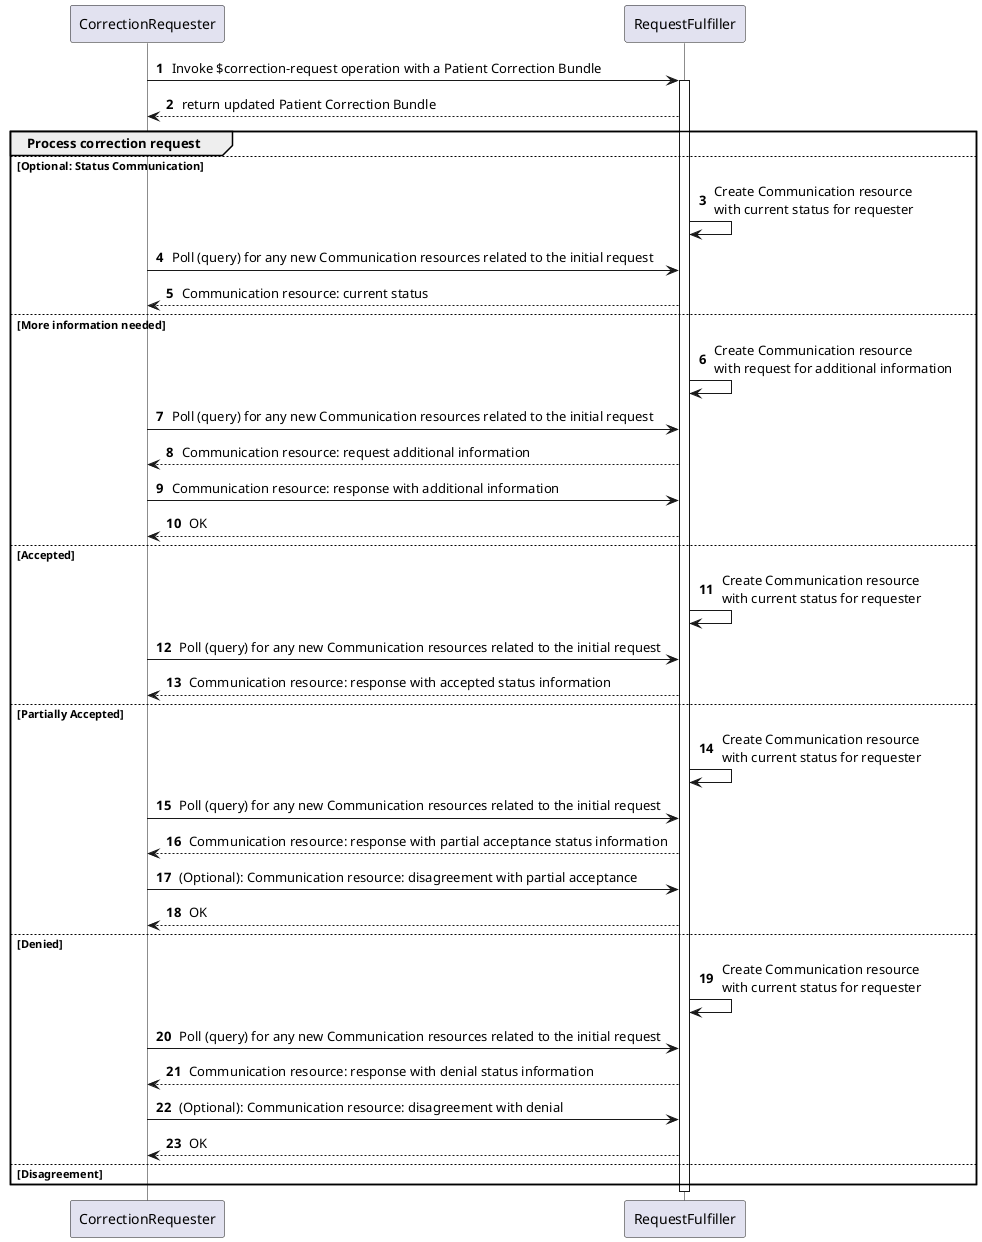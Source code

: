 @startuml
skinparam NoteTextAlignment left
skinparam Padding 2
skinparam ParticipantPadding 50
skinparam LifelineStrategy solid
autonumber

participant CorrectionRequester as R
participant RequestFulfiller as F

' note over R
'   Send a new Correction Request
' end note

R->F: Invoke $correction-request operation with a Patient Correction Bundle
activate F
  F-->R: return updated Patient Correction Bundle

  group Process correction request
  else Optional: Status Communication
    F->F: Create Communication resource\nwith current status for requester
    R->F: Poll (query) for any new Communication resources related to the initial request
    F-->R: Communication resource: current status
  else More information needed
    F->F: Create Communication resource\nwith request for additional information
    R->F: Poll (query) for any new Communication resources related to the initial request
    F-->R: Communication resource: request additional information
    R->F: Communication resource: response with additional information
    F-->R: OK
  else Accepted
    F->F: Create Communication resource\nwith current status for requester
    R->F: Poll (query) for any new Communication resources related to the initial request
    F-->R: Communication resource: response with accepted status information
  else Partially Accepted
    F->F: Create Communication resource\nwith current status for requester
    R->F: Poll (query) for any new Communication resources related to the initial request
    F-->R: Communication resource: response with partial acceptance status information
    R->F: (Optional): Communication resource: disagreement with partial acceptance
    F-->R: OK
  else Denied
    F->F: Create Communication resource\nwith current status for requester
    R->F: Poll (query) for any new Communication resources related to the initial request
    F-->R: Communication resource: response with denial status information
    R->F: (Optional): Communication resource: disagreement with denial
    F-->R: OK
  else Disagreement
    
  end


Deactivate F
@enduml
